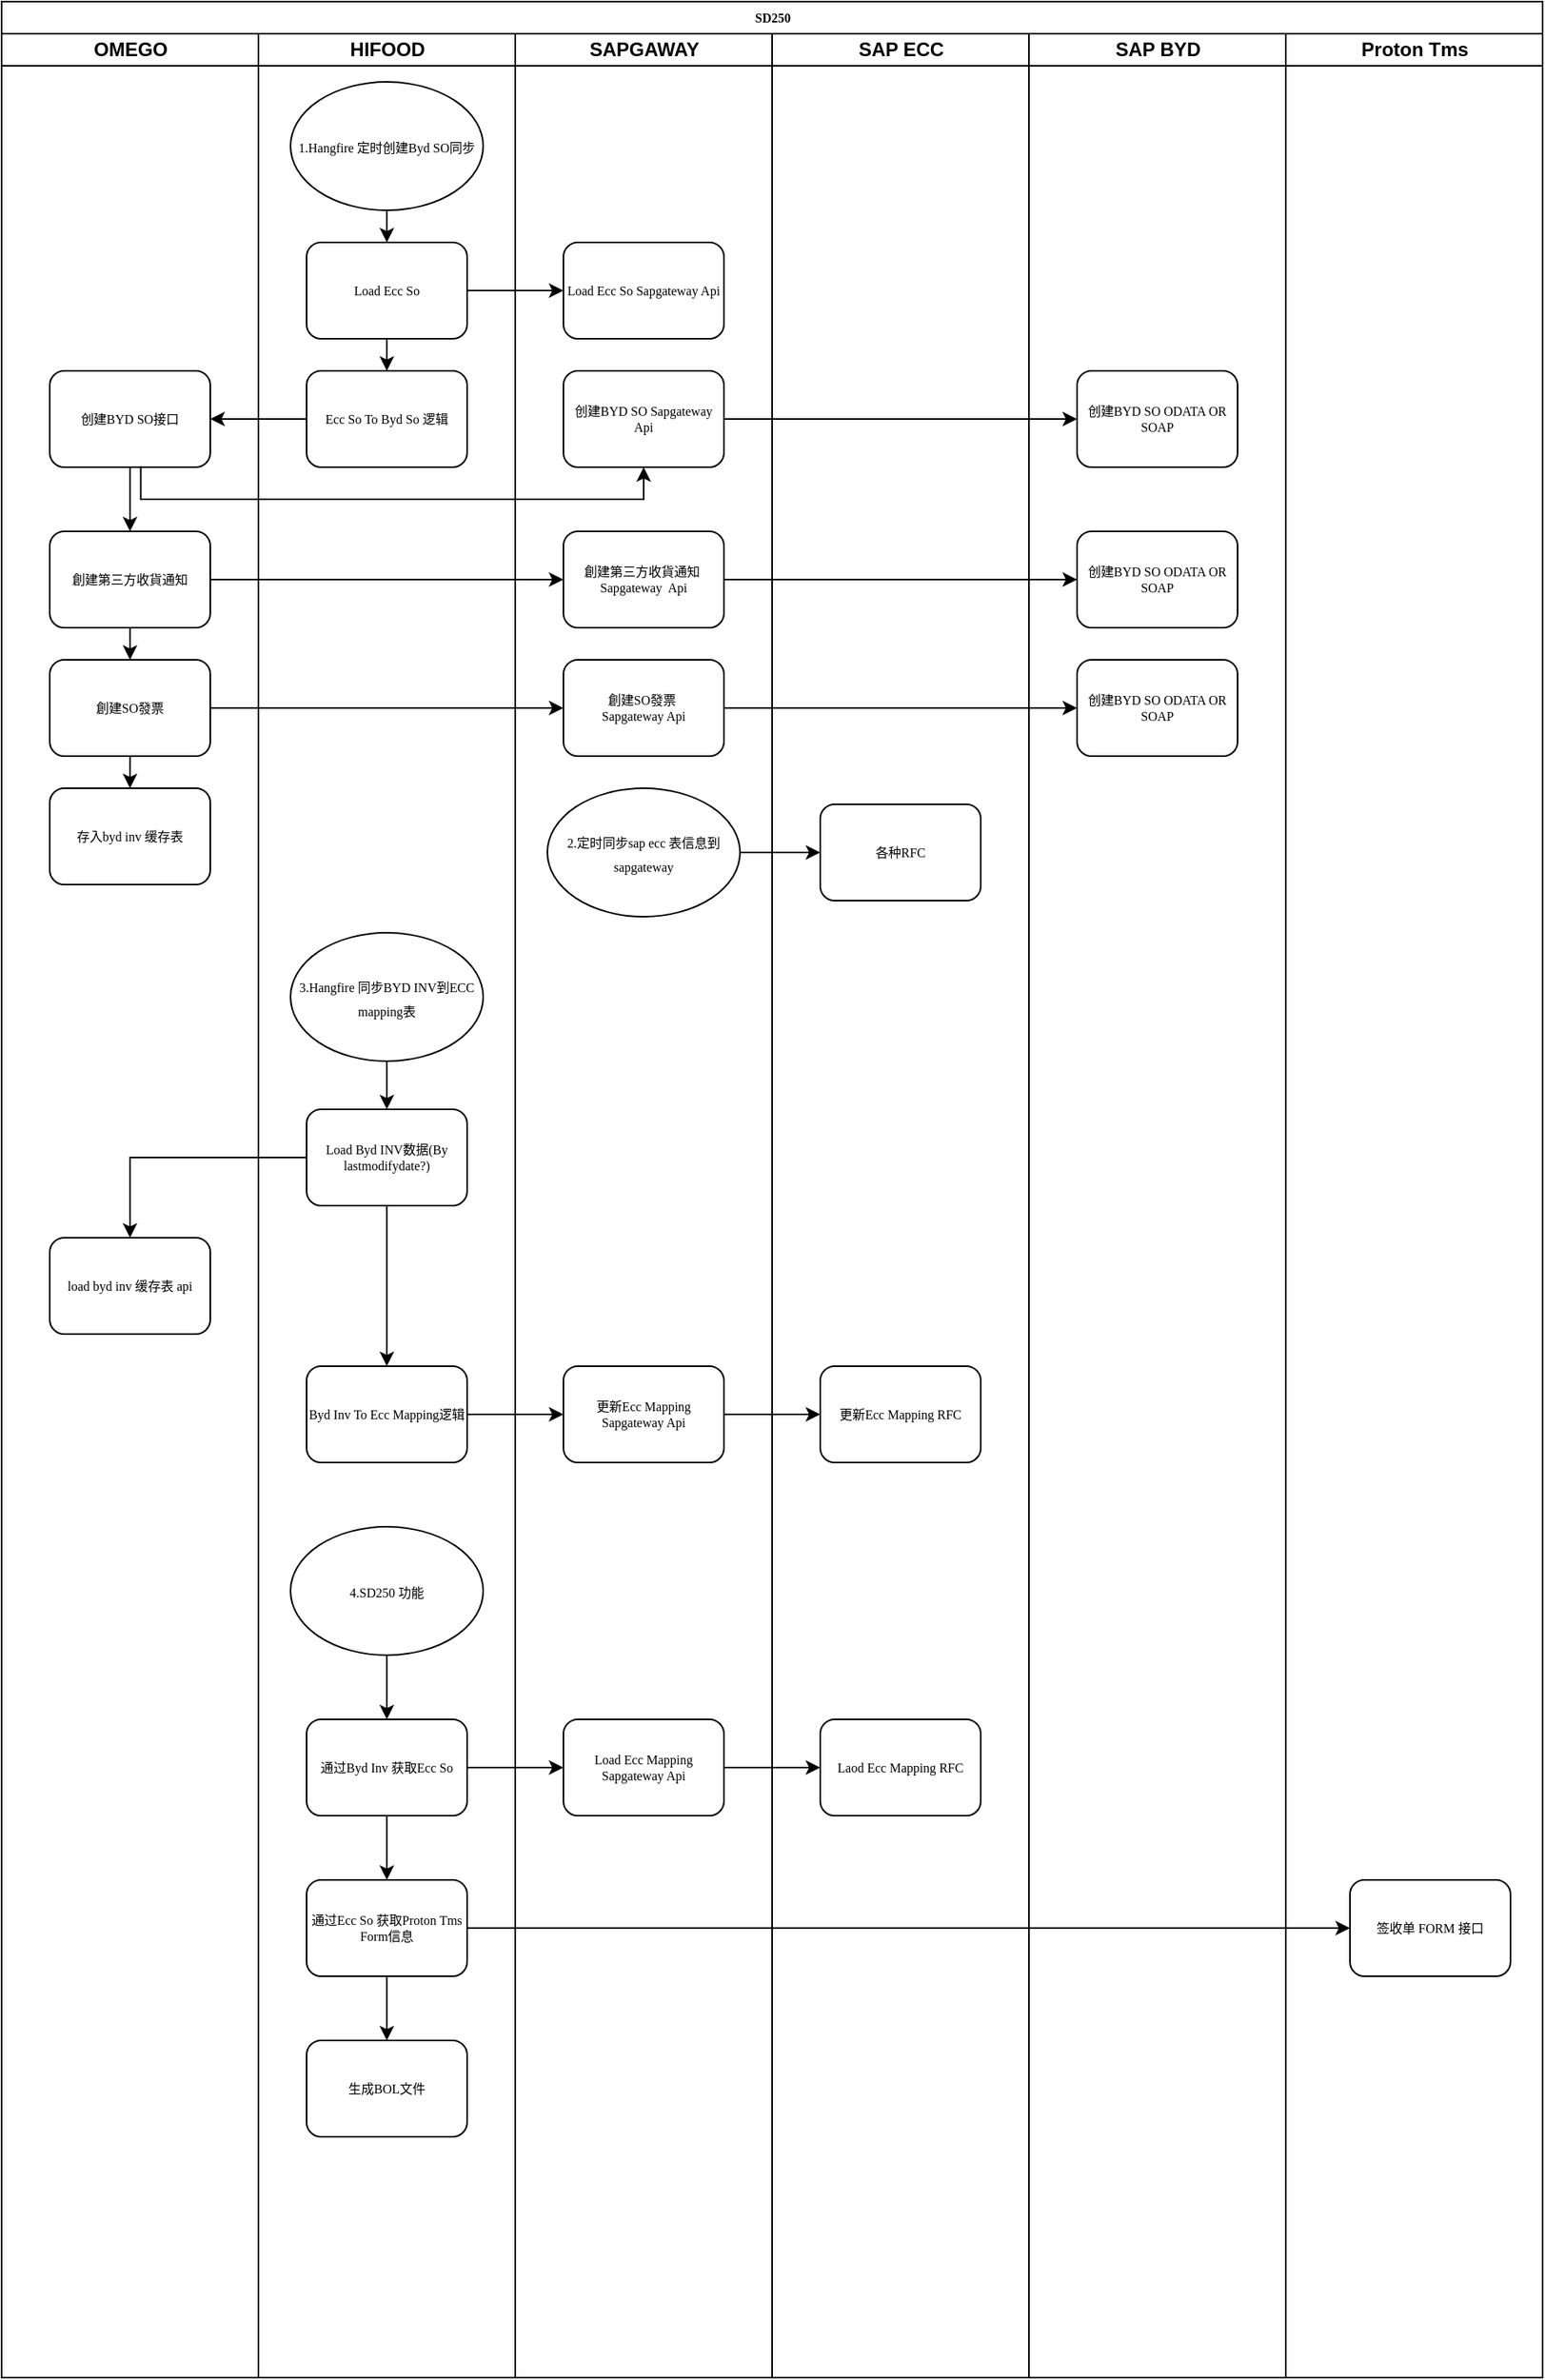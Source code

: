 <mxfile version="24.2.0" type="github">
  <diagram name="Page-1" id="74e2e168-ea6b-b213-b513-2b3c1d86103e">
    <mxGraphModel dx="1094" dy="1442" grid="1" gridSize="10" guides="1" tooltips="1" connect="1" arrows="1" fold="1" page="1" pageScale="1" pageWidth="1100" pageHeight="850" background="none" math="0" shadow="0">
      <root>
        <mxCell id="0" />
        <mxCell id="1" parent="0" />
        <mxCell id="77e6c97f196da883-1" value="SD250" style="swimlane;html=1;childLayout=stackLayout;startSize=20;rounded=0;shadow=0;labelBackgroundColor=none;strokeWidth=1;fontFamily=Verdana;fontSize=8;align=center;" parent="1" vertex="1">
          <mxGeometry x="70" y="-50" width="960" height="1480" as="geometry" />
        </mxCell>
        <mxCell id="77e6c97f196da883-2" value="OMEGO" style="swimlane;html=1;startSize=20;" parent="77e6c97f196da883-1" vertex="1">
          <mxGeometry y="20" width="160" height="1460" as="geometry" />
        </mxCell>
        <mxCell id="8p-ZHCidbIZh-E5DyMVR-22" style="edgeStyle=orthogonalEdgeStyle;rounded=0;orthogonalLoop=1;jettySize=auto;html=1;entryX=0.5;entryY=0;entryDx=0;entryDy=0;" edge="1" parent="77e6c97f196da883-2" source="8p-ZHCidbIZh-E5DyMVR-11" target="8p-ZHCidbIZh-E5DyMVR-18">
          <mxGeometry relative="1" as="geometry" />
        </mxCell>
        <mxCell id="8p-ZHCidbIZh-E5DyMVR-11" value="创建BYD SO接口" style="rounded=1;whiteSpace=wrap;html=1;shadow=0;labelBackgroundColor=none;strokeWidth=1;fontFamily=Verdana;fontSize=8;align=center;" vertex="1" parent="77e6c97f196da883-2">
          <mxGeometry x="30" y="210" width="100" height="60" as="geometry" />
        </mxCell>
        <mxCell id="8p-ZHCidbIZh-E5DyMVR-23" style="edgeStyle=orthogonalEdgeStyle;rounded=0;orthogonalLoop=1;jettySize=auto;html=1;entryX=0.5;entryY=0;entryDx=0;entryDy=0;" edge="1" parent="77e6c97f196da883-2" source="8p-ZHCidbIZh-E5DyMVR-18" target="8p-ZHCidbIZh-E5DyMVR-19">
          <mxGeometry relative="1" as="geometry" />
        </mxCell>
        <mxCell id="8p-ZHCidbIZh-E5DyMVR-18" value="創建第三方收貨通知" style="rounded=1;whiteSpace=wrap;html=1;shadow=0;labelBackgroundColor=none;strokeWidth=1;fontFamily=Verdana;fontSize=8;align=center;" vertex="1" parent="77e6c97f196da883-2">
          <mxGeometry x="30" y="310" width="100" height="60" as="geometry" />
        </mxCell>
        <mxCell id="8p-ZHCidbIZh-E5DyMVR-61" style="edgeStyle=orthogonalEdgeStyle;rounded=0;orthogonalLoop=1;jettySize=auto;html=1;entryX=0.5;entryY=0;entryDx=0;entryDy=0;" edge="1" parent="77e6c97f196da883-2" source="8p-ZHCidbIZh-E5DyMVR-19" target="8p-ZHCidbIZh-E5DyMVR-60">
          <mxGeometry relative="1" as="geometry" />
        </mxCell>
        <mxCell id="8p-ZHCidbIZh-E5DyMVR-19" value="創建SO發票" style="rounded=1;whiteSpace=wrap;html=1;shadow=0;labelBackgroundColor=none;strokeWidth=1;fontFamily=Verdana;fontSize=8;align=center;" vertex="1" parent="77e6c97f196da883-2">
          <mxGeometry x="30" y="390" width="100" height="60" as="geometry" />
        </mxCell>
        <mxCell id="8p-ZHCidbIZh-E5DyMVR-60" value="存入byd inv 缓存表" style="rounded=1;whiteSpace=wrap;html=1;shadow=0;labelBackgroundColor=none;strokeWidth=1;fontFamily=Verdana;fontSize=8;align=center;" vertex="1" parent="77e6c97f196da883-2">
          <mxGeometry x="30" y="470" width="100" height="60" as="geometry" />
        </mxCell>
        <mxCell id="77e6c97f196da883-3" value="HIFOOD" style="swimlane;html=1;startSize=20;" parent="77e6c97f196da883-1" vertex="1">
          <mxGeometry x="160" y="20" width="160" height="1460" as="geometry" />
        </mxCell>
        <mxCell id="8p-ZHCidbIZh-E5DyMVR-62" style="edgeStyle=orthogonalEdgeStyle;rounded=0;orthogonalLoop=1;jettySize=auto;html=1;" edge="1" parent="77e6c97f196da883-3" source="8p-ZHCidbIZh-E5DyMVR-1" target="8p-ZHCidbIZh-E5DyMVR-2">
          <mxGeometry relative="1" as="geometry" />
        </mxCell>
        <mxCell id="8p-ZHCidbIZh-E5DyMVR-9" style="edgeStyle=orthogonalEdgeStyle;rounded=0;orthogonalLoop=1;jettySize=auto;html=1;" edge="1" parent="77e6c97f196da883-3" source="8p-ZHCidbIZh-E5DyMVR-5" target="8p-ZHCidbIZh-E5DyMVR-6">
          <mxGeometry relative="1" as="geometry" />
        </mxCell>
        <mxCell id="8p-ZHCidbIZh-E5DyMVR-5" value="&lt;span style=&quot;font-family: Verdana; font-size: 8px;&quot;&gt;1.Hangfire 定时创建Byd SO同步&lt;/span&gt;" style="ellipse;whiteSpace=wrap;html=1;" vertex="1" parent="77e6c97f196da883-3">
          <mxGeometry x="20" y="30" width="120" height="80" as="geometry" />
        </mxCell>
        <mxCell id="8p-ZHCidbIZh-E5DyMVR-17" style="edgeStyle=orthogonalEdgeStyle;rounded=0;orthogonalLoop=1;jettySize=auto;html=1;entryX=0.5;entryY=0;entryDx=0;entryDy=0;" edge="1" parent="77e6c97f196da883-3" source="8p-ZHCidbIZh-E5DyMVR-6" target="8p-ZHCidbIZh-E5DyMVR-10">
          <mxGeometry relative="1" as="geometry" />
        </mxCell>
        <mxCell id="8p-ZHCidbIZh-E5DyMVR-6" value="Load Ecc So" style="rounded=1;whiteSpace=wrap;html=1;shadow=0;labelBackgroundColor=none;strokeWidth=1;fontFamily=Verdana;fontSize=8;align=center;" vertex="1" parent="77e6c97f196da883-3">
          <mxGeometry x="30" y="130" width="100" height="60" as="geometry" />
        </mxCell>
        <mxCell id="8p-ZHCidbIZh-E5DyMVR-10" value="Ecc So To Byd So 逻辑" style="rounded=1;whiteSpace=wrap;html=1;shadow=0;labelBackgroundColor=none;strokeWidth=1;fontFamily=Verdana;fontSize=8;align=center;" vertex="1" parent="77e6c97f196da883-3">
          <mxGeometry x="30" y="210" width="100" height="60" as="geometry" />
        </mxCell>
        <mxCell id="8p-ZHCidbIZh-E5DyMVR-1" value="&lt;span style=&quot;font-family: Verdana; font-size: 8px;&quot;&gt;3.Hangfire 同步BYD INV到ECC mapping表&lt;/span&gt;" style="ellipse;whiteSpace=wrap;html=1;" vertex="1" parent="77e6c97f196da883-3">
          <mxGeometry x="20" y="560" width="120" height="80" as="geometry" />
        </mxCell>
        <mxCell id="8p-ZHCidbIZh-E5DyMVR-71" style="edgeStyle=orthogonalEdgeStyle;rounded=0;orthogonalLoop=1;jettySize=auto;html=1;entryX=0.5;entryY=0;entryDx=0;entryDy=0;" edge="1" parent="77e6c97f196da883-3" source="8p-ZHCidbIZh-E5DyMVR-2" target="8p-ZHCidbIZh-E5DyMVR-70">
          <mxGeometry relative="1" as="geometry" />
        </mxCell>
        <mxCell id="8p-ZHCidbIZh-E5DyMVR-2" value="Load Byd INV数据(By lastmodifydate?)" style="rounded=1;whiteSpace=wrap;html=1;shadow=0;labelBackgroundColor=none;strokeWidth=1;fontFamily=Verdana;fontSize=8;align=center;" vertex="1" parent="77e6c97f196da883-3">
          <mxGeometry x="30" y="670" width="100" height="60" as="geometry" />
        </mxCell>
        <mxCell id="77e6c97f196da883-9" value="load byd inv 缓存表 api" style="rounded=1;whiteSpace=wrap;html=1;shadow=0;labelBackgroundColor=none;strokeWidth=1;fontFamily=Verdana;fontSize=8;align=center;" parent="77e6c97f196da883-3" vertex="1">
          <mxGeometry x="-130" y="750" width="100" height="60" as="geometry" />
        </mxCell>
        <mxCell id="8p-ZHCidbIZh-E5DyMVR-3" style="edgeStyle=orthogonalEdgeStyle;rounded=0;orthogonalLoop=1;jettySize=auto;html=1;entryX=0.5;entryY=0;entryDx=0;entryDy=0;" edge="1" parent="77e6c97f196da883-3" source="8p-ZHCidbIZh-E5DyMVR-2" target="77e6c97f196da883-9">
          <mxGeometry relative="1" as="geometry" />
        </mxCell>
        <mxCell id="8p-ZHCidbIZh-E5DyMVR-70" value="Byd Inv To Ecc Mapping逻辑" style="rounded=1;whiteSpace=wrap;html=1;shadow=0;labelBackgroundColor=none;strokeWidth=1;fontFamily=Verdana;fontSize=8;align=center;" vertex="1" parent="77e6c97f196da883-3">
          <mxGeometry x="30" y="830" width="100" height="60" as="geometry" />
        </mxCell>
        <mxCell id="8p-ZHCidbIZh-E5DyMVR-85" style="edgeStyle=orthogonalEdgeStyle;rounded=0;orthogonalLoop=1;jettySize=auto;html=1;entryX=0.5;entryY=0;entryDx=0;entryDy=0;" edge="1" parent="77e6c97f196da883-3" source="8p-ZHCidbIZh-E5DyMVR-81" target="8p-ZHCidbIZh-E5DyMVR-82">
          <mxGeometry relative="1" as="geometry" />
        </mxCell>
        <mxCell id="8p-ZHCidbIZh-E5DyMVR-81" value="&lt;span style=&quot;font-family: Verdana; font-size: 8px;&quot;&gt;4.SD250 功能&lt;/span&gt;" style="ellipse;whiteSpace=wrap;html=1;" vertex="1" parent="77e6c97f196da883-3">
          <mxGeometry x="20" y="930" width="120" height="80" as="geometry" />
        </mxCell>
        <mxCell id="8p-ZHCidbIZh-E5DyMVR-93" style="edgeStyle=orthogonalEdgeStyle;rounded=0;orthogonalLoop=1;jettySize=auto;html=1;" edge="1" parent="77e6c97f196da883-3" source="8p-ZHCidbIZh-E5DyMVR-82" target="8p-ZHCidbIZh-E5DyMVR-88">
          <mxGeometry relative="1" as="geometry" />
        </mxCell>
        <mxCell id="8p-ZHCidbIZh-E5DyMVR-82" value="通过Byd Inv 获取Ecc So" style="rounded=1;whiteSpace=wrap;html=1;shadow=0;labelBackgroundColor=none;strokeWidth=1;fontFamily=Verdana;fontSize=8;align=center;" vertex="1" parent="77e6c97f196da883-3">
          <mxGeometry x="30" y="1050" width="100" height="60" as="geometry" />
        </mxCell>
        <mxCell id="8p-ZHCidbIZh-E5DyMVR-92" style="edgeStyle=orthogonalEdgeStyle;rounded=0;orthogonalLoop=1;jettySize=auto;html=1;" edge="1" parent="77e6c97f196da883-3" source="8p-ZHCidbIZh-E5DyMVR-88" target="8p-ZHCidbIZh-E5DyMVR-91">
          <mxGeometry relative="1" as="geometry" />
        </mxCell>
        <mxCell id="8p-ZHCidbIZh-E5DyMVR-88" value="通过Ecc So 获取Proton Tms Form信息" style="rounded=1;whiteSpace=wrap;html=1;shadow=0;labelBackgroundColor=none;strokeWidth=1;fontFamily=Verdana;fontSize=8;align=center;" vertex="1" parent="77e6c97f196da883-3">
          <mxGeometry x="30" y="1150" width="100" height="60" as="geometry" />
        </mxCell>
        <mxCell id="8p-ZHCidbIZh-E5DyMVR-91" value="生成BOL文件" style="rounded=1;whiteSpace=wrap;html=1;shadow=0;labelBackgroundColor=none;strokeWidth=1;fontFamily=Verdana;fontSize=8;align=center;" vertex="1" parent="77e6c97f196da883-3">
          <mxGeometry x="30" y="1250" width="100" height="60" as="geometry" />
        </mxCell>
        <mxCell id="77e6c97f196da883-5" value="SAPGAWAY" style="swimlane;html=1;startSize=20;" parent="77e6c97f196da883-1" vertex="1">
          <mxGeometry x="320" y="20" width="160" height="1460" as="geometry" />
        </mxCell>
        <mxCell id="8p-ZHCidbIZh-E5DyMVR-7" value="Load Ecc So Sapgateway Api" style="rounded=1;whiteSpace=wrap;html=1;shadow=0;labelBackgroundColor=none;strokeWidth=1;fontFamily=Verdana;fontSize=8;align=center;" vertex="1" parent="77e6c97f196da883-5">
          <mxGeometry x="30" y="130" width="100" height="60" as="geometry" />
        </mxCell>
        <mxCell id="8p-ZHCidbIZh-E5DyMVR-13" value="创建BYD SO Sapgateway Api" style="rounded=1;whiteSpace=wrap;html=1;shadow=0;labelBackgroundColor=none;strokeWidth=1;fontFamily=Verdana;fontSize=8;align=center;" vertex="1" parent="77e6c97f196da883-5">
          <mxGeometry x="30" y="210" width="100" height="60" as="geometry" />
        </mxCell>
        <mxCell id="8p-ZHCidbIZh-E5DyMVR-24" value="創建第三方收貨通知&amp;nbsp; Sapgateway&amp;nbsp; Api" style="rounded=1;whiteSpace=wrap;html=1;shadow=0;labelBackgroundColor=none;strokeWidth=1;fontFamily=Verdana;fontSize=8;align=center;" vertex="1" parent="77e6c97f196da883-5">
          <mxGeometry x="30" y="310" width="100" height="60" as="geometry" />
        </mxCell>
        <mxCell id="8p-ZHCidbIZh-E5DyMVR-53" value="創建SO發票&amp;nbsp;&lt;div&gt;Sapgateway Api&lt;/div&gt;" style="rounded=1;whiteSpace=wrap;html=1;shadow=0;labelBackgroundColor=none;strokeWidth=1;fontFamily=Verdana;fontSize=8;align=center;" vertex="1" parent="77e6c97f196da883-5">
          <mxGeometry x="30" y="390" width="100" height="60" as="geometry" />
        </mxCell>
        <mxCell id="8p-ZHCidbIZh-E5DyMVR-65" value="&lt;span style=&quot;font-family: Verdana; font-size: 8px;&quot;&gt;2.定时同步sap ecc 表信息到sapgateway&lt;/span&gt;" style="ellipse;whiteSpace=wrap;html=1;" vertex="1" parent="77e6c97f196da883-5">
          <mxGeometry x="20" y="470" width="120" height="80" as="geometry" />
        </mxCell>
        <mxCell id="8p-ZHCidbIZh-E5DyMVR-72" value="更新Ecc Mapping Sapgateway Api" style="rounded=1;whiteSpace=wrap;html=1;shadow=0;labelBackgroundColor=none;strokeWidth=1;fontFamily=Verdana;fontSize=8;align=center;" vertex="1" parent="77e6c97f196da883-5">
          <mxGeometry x="30" y="830" width="100" height="60" as="geometry" />
        </mxCell>
        <mxCell id="8p-ZHCidbIZh-E5DyMVR-83" value="Load Ecc Mapping Sapgateway Api" style="rounded=1;whiteSpace=wrap;html=1;shadow=0;labelBackgroundColor=none;strokeWidth=1;fontFamily=Verdana;fontSize=8;align=center;" vertex="1" parent="77e6c97f196da883-5">
          <mxGeometry x="30" y="1050" width="100" height="60" as="geometry" />
        </mxCell>
        <mxCell id="77e6c97f196da883-6" value="SAP ECC" style="swimlane;html=1;startSize=20;" parent="77e6c97f196da883-1" vertex="1">
          <mxGeometry x="480" y="20" width="160" height="1460" as="geometry" />
        </mxCell>
        <mxCell id="8p-ZHCidbIZh-E5DyMVR-66" value="各种RFC" style="rounded=1;whiteSpace=wrap;html=1;shadow=0;labelBackgroundColor=none;strokeWidth=1;fontFamily=Verdana;fontSize=8;align=center;" vertex="1" parent="77e6c97f196da883-6">
          <mxGeometry x="30" y="480" width="100" height="60" as="geometry" />
        </mxCell>
        <mxCell id="8p-ZHCidbIZh-E5DyMVR-73" value="更新Ecc Mapping RFC" style="rounded=1;whiteSpace=wrap;html=1;shadow=0;labelBackgroundColor=none;strokeWidth=1;fontFamily=Verdana;fontSize=8;align=center;" vertex="1" parent="77e6c97f196da883-6">
          <mxGeometry x="30" y="830" width="100" height="60" as="geometry" />
        </mxCell>
        <mxCell id="8p-ZHCidbIZh-E5DyMVR-84" value="Laod Ecc Mapping RFC" style="rounded=1;whiteSpace=wrap;html=1;shadow=0;labelBackgroundColor=none;strokeWidth=1;fontFamily=Verdana;fontSize=8;align=center;" vertex="1" parent="77e6c97f196da883-6">
          <mxGeometry x="30" y="1050" width="100" height="60" as="geometry" />
        </mxCell>
        <mxCell id="77e6c97f196da883-7" value="SAP BYD" style="swimlane;html=1;startSize=20;" parent="77e6c97f196da883-1" vertex="1">
          <mxGeometry x="640" y="20" width="160" height="1460" as="geometry" />
        </mxCell>
        <mxCell id="8p-ZHCidbIZh-E5DyMVR-14" value="创建BYD SO ODATA OR SOAP" style="rounded=1;whiteSpace=wrap;html=1;shadow=0;labelBackgroundColor=none;strokeWidth=1;fontFamily=Verdana;fontSize=8;align=center;" vertex="1" parent="77e6c97f196da883-7">
          <mxGeometry x="30" y="210" width="100" height="60" as="geometry" />
        </mxCell>
        <mxCell id="8p-ZHCidbIZh-E5DyMVR-56" value="创建BYD SO ODATA OR SOAP" style="rounded=1;whiteSpace=wrap;html=1;shadow=0;labelBackgroundColor=none;strokeWidth=1;fontFamily=Verdana;fontSize=8;align=center;" vertex="1" parent="77e6c97f196da883-7">
          <mxGeometry x="30" y="310" width="100" height="60" as="geometry" />
        </mxCell>
        <mxCell id="8p-ZHCidbIZh-E5DyMVR-57" value="创建BYD SO ODATA OR SOAP" style="rounded=1;whiteSpace=wrap;html=1;shadow=0;labelBackgroundColor=none;strokeWidth=1;fontFamily=Verdana;fontSize=8;align=center;" vertex="1" parent="77e6c97f196da883-7">
          <mxGeometry x="30" y="390" width="100" height="60" as="geometry" />
        </mxCell>
        <mxCell id="8p-ZHCidbIZh-E5DyMVR-8" style="edgeStyle=orthogonalEdgeStyle;rounded=0;orthogonalLoop=1;jettySize=auto;html=1;entryX=0;entryY=0.5;entryDx=0;entryDy=0;" edge="1" parent="77e6c97f196da883-1" source="8p-ZHCidbIZh-E5DyMVR-6" target="8p-ZHCidbIZh-E5DyMVR-7">
          <mxGeometry relative="1" as="geometry" />
        </mxCell>
        <mxCell id="8p-ZHCidbIZh-E5DyMVR-12" style="edgeStyle=orthogonalEdgeStyle;rounded=0;orthogonalLoop=1;jettySize=auto;html=1;entryX=1;entryY=0.5;entryDx=0;entryDy=0;" edge="1" parent="77e6c97f196da883-1" source="8p-ZHCidbIZh-E5DyMVR-10" target="8p-ZHCidbIZh-E5DyMVR-11">
          <mxGeometry relative="1" as="geometry" />
        </mxCell>
        <mxCell id="8p-ZHCidbIZh-E5DyMVR-15" style="edgeStyle=orthogonalEdgeStyle;rounded=0;orthogonalLoop=1;jettySize=auto;html=1;entryX=0.5;entryY=1;entryDx=0;entryDy=0;exitX=0.567;exitY=0.989;exitDx=0;exitDy=0;exitPerimeter=0;jumpStyle=gap;" edge="1" parent="77e6c97f196da883-1" source="8p-ZHCidbIZh-E5DyMVR-11" target="8p-ZHCidbIZh-E5DyMVR-13">
          <mxGeometry relative="1" as="geometry" />
        </mxCell>
        <mxCell id="8p-ZHCidbIZh-E5DyMVR-16" style="edgeStyle=orthogonalEdgeStyle;rounded=0;orthogonalLoop=1;jettySize=auto;html=1;jumpStyle=gap;" edge="1" parent="77e6c97f196da883-1" source="8p-ZHCidbIZh-E5DyMVR-13" target="8p-ZHCidbIZh-E5DyMVR-14">
          <mxGeometry relative="1" as="geometry" />
        </mxCell>
        <mxCell id="8p-ZHCidbIZh-E5DyMVR-54" style="edgeStyle=orthogonalEdgeStyle;rounded=0;orthogonalLoop=1;jettySize=auto;html=1;entryX=0;entryY=0.5;entryDx=0;entryDy=0;" edge="1" parent="77e6c97f196da883-1" source="8p-ZHCidbIZh-E5DyMVR-18" target="8p-ZHCidbIZh-E5DyMVR-24">
          <mxGeometry relative="1" as="geometry" />
        </mxCell>
        <mxCell id="8p-ZHCidbIZh-E5DyMVR-55" style="edgeStyle=orthogonalEdgeStyle;rounded=0;orthogonalLoop=1;jettySize=auto;html=1;" edge="1" parent="77e6c97f196da883-1" source="8p-ZHCidbIZh-E5DyMVR-19" target="8p-ZHCidbIZh-E5DyMVR-53">
          <mxGeometry relative="1" as="geometry" />
        </mxCell>
        <mxCell id="8p-ZHCidbIZh-E5DyMVR-58" style="edgeStyle=orthogonalEdgeStyle;rounded=0;orthogonalLoop=1;jettySize=auto;html=1;entryX=0;entryY=0.5;entryDx=0;entryDy=0;" edge="1" parent="77e6c97f196da883-1" source="8p-ZHCidbIZh-E5DyMVR-24" target="8p-ZHCidbIZh-E5DyMVR-56">
          <mxGeometry relative="1" as="geometry" />
        </mxCell>
        <mxCell id="8p-ZHCidbIZh-E5DyMVR-59" style="edgeStyle=orthogonalEdgeStyle;rounded=0;orthogonalLoop=1;jettySize=auto;html=1;entryX=0;entryY=0.5;entryDx=0;entryDy=0;" edge="1" parent="77e6c97f196da883-1" source="8p-ZHCidbIZh-E5DyMVR-53" target="8p-ZHCidbIZh-E5DyMVR-57">
          <mxGeometry relative="1" as="geometry" />
        </mxCell>
        <mxCell id="8p-ZHCidbIZh-E5DyMVR-69" style="edgeStyle=orthogonalEdgeStyle;rounded=0;orthogonalLoop=1;jettySize=auto;html=1;entryX=0;entryY=0.5;entryDx=0;entryDy=0;" edge="1" parent="77e6c97f196da883-1" source="8p-ZHCidbIZh-E5DyMVR-65" target="8p-ZHCidbIZh-E5DyMVR-66">
          <mxGeometry relative="1" as="geometry" />
        </mxCell>
        <mxCell id="8p-ZHCidbIZh-E5DyMVR-74" style="edgeStyle=orthogonalEdgeStyle;rounded=0;orthogonalLoop=1;jettySize=auto;html=1;entryX=0;entryY=0.5;entryDx=0;entryDy=0;" edge="1" parent="77e6c97f196da883-1" source="8p-ZHCidbIZh-E5DyMVR-70" target="8p-ZHCidbIZh-E5DyMVR-72">
          <mxGeometry relative="1" as="geometry" />
        </mxCell>
        <mxCell id="8p-ZHCidbIZh-E5DyMVR-75" style="edgeStyle=orthogonalEdgeStyle;rounded=0;orthogonalLoop=1;jettySize=auto;html=1;" edge="1" parent="77e6c97f196da883-1" source="8p-ZHCidbIZh-E5DyMVR-72" target="8p-ZHCidbIZh-E5DyMVR-73">
          <mxGeometry relative="1" as="geometry" />
        </mxCell>
        <mxCell id="8p-ZHCidbIZh-E5DyMVR-76" value="Proton Tms" style="swimlane;html=1;startSize=20;" vertex="1" parent="77e6c97f196da883-1">
          <mxGeometry x="800" y="20" width="160" height="1460" as="geometry" />
        </mxCell>
        <mxCell id="8p-ZHCidbIZh-E5DyMVR-80" style="edgeStyle=orthogonalEdgeStyle;rounded=0;orthogonalLoop=1;jettySize=auto;html=1;exitX=1;exitY=1;exitDx=0;exitDy=0;" edge="1" parent="8p-ZHCidbIZh-E5DyMVR-76">
          <mxGeometry relative="1" as="geometry">
            <mxPoint x="129.793" y="270.069" as="targetPoint" />
            <mxPoint x="130" y="270.0" as="sourcePoint" />
          </mxGeometry>
        </mxCell>
        <mxCell id="8p-ZHCidbIZh-E5DyMVR-89" value="签收单 FORM 接口" style="rounded=1;whiteSpace=wrap;html=1;shadow=0;labelBackgroundColor=none;strokeWidth=1;fontFamily=Verdana;fontSize=8;align=center;" vertex="1" parent="8p-ZHCidbIZh-E5DyMVR-76">
          <mxGeometry x="40" y="1150" width="100" height="60" as="geometry" />
        </mxCell>
        <mxCell id="8p-ZHCidbIZh-E5DyMVR-86" style="edgeStyle=orthogonalEdgeStyle;rounded=0;orthogonalLoop=1;jettySize=auto;html=1;entryX=0;entryY=0.5;entryDx=0;entryDy=0;" edge="1" parent="77e6c97f196da883-1" source="8p-ZHCidbIZh-E5DyMVR-82" target="8p-ZHCidbIZh-E5DyMVR-83">
          <mxGeometry relative="1" as="geometry" />
        </mxCell>
        <mxCell id="8p-ZHCidbIZh-E5DyMVR-87" style="edgeStyle=orthogonalEdgeStyle;rounded=0;orthogonalLoop=1;jettySize=auto;html=1;" edge="1" parent="77e6c97f196da883-1" source="8p-ZHCidbIZh-E5DyMVR-83" target="8p-ZHCidbIZh-E5DyMVR-84">
          <mxGeometry relative="1" as="geometry" />
        </mxCell>
        <mxCell id="8p-ZHCidbIZh-E5DyMVR-90" style="edgeStyle=orthogonalEdgeStyle;rounded=0;orthogonalLoop=1;jettySize=auto;html=1;" edge="1" parent="77e6c97f196da883-1" source="8p-ZHCidbIZh-E5DyMVR-88" target="8p-ZHCidbIZh-E5DyMVR-89">
          <mxGeometry relative="1" as="geometry" />
        </mxCell>
      </root>
    </mxGraphModel>
  </diagram>
</mxfile>
